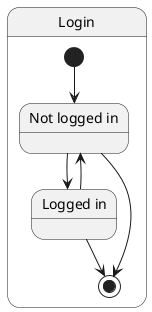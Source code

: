 @startuml login
state Login {
    state "Not logged in" as A
    state "Logged in" as L

    [*] --> A
    A --> L
    L --> A
    L --> [*]
    A --> [*]
}
@enduml